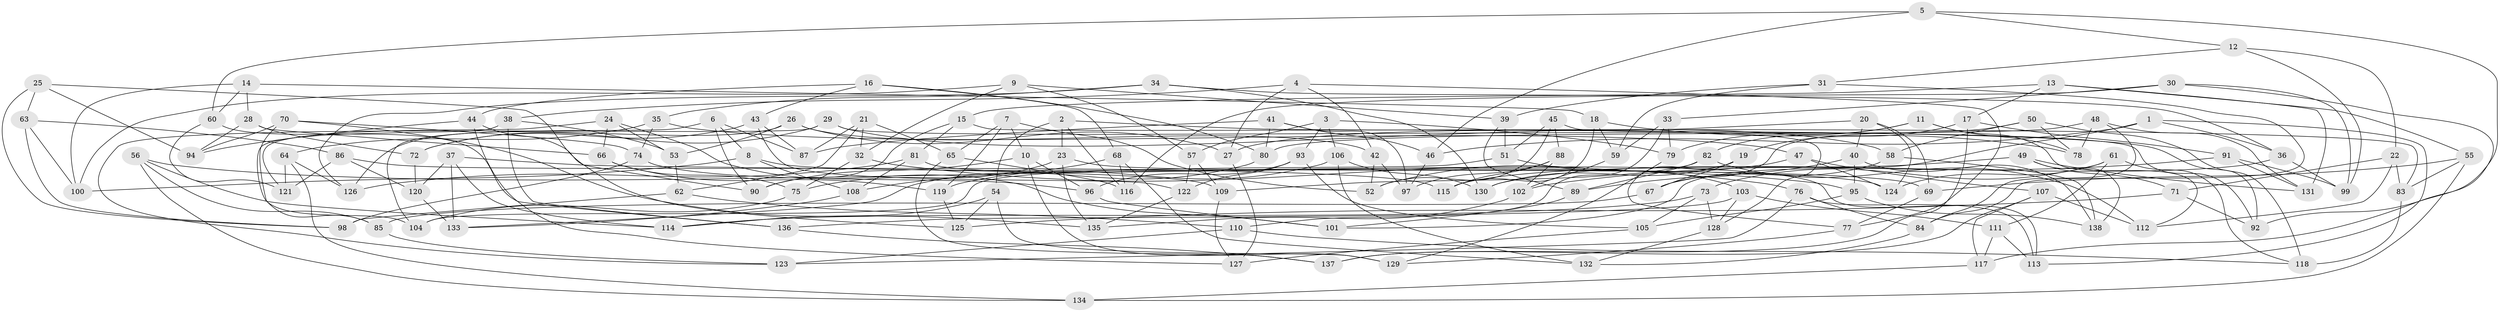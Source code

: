 // coarse degree distribution, {10: 0.061855670103092786, 4: 0.845360824742268, 12: 0.010309278350515464, 9: 0.010309278350515464, 11: 0.020618556701030927, 7: 0.010309278350515464, 3: 0.041237113402061855}
// Generated by graph-tools (version 1.1) at 2025/53/03/04/25 22:53:41]
// undirected, 138 vertices, 276 edges
graph export_dot {
  node [color=gray90,style=filled];
  1;
  2;
  3;
  4;
  5;
  6;
  7;
  8;
  9;
  10;
  11;
  12;
  13;
  14;
  15;
  16;
  17;
  18;
  19;
  20;
  21;
  22;
  23;
  24;
  25;
  26;
  27;
  28;
  29;
  30;
  31;
  32;
  33;
  34;
  35;
  36;
  37;
  38;
  39;
  40;
  41;
  42;
  43;
  44;
  45;
  46;
  47;
  48;
  49;
  50;
  51;
  52;
  53;
  54;
  55;
  56;
  57;
  58;
  59;
  60;
  61;
  62;
  63;
  64;
  65;
  66;
  67;
  68;
  69;
  70;
  71;
  72;
  73;
  74;
  75;
  76;
  77;
  78;
  79;
  80;
  81;
  82;
  83;
  84;
  85;
  86;
  87;
  88;
  89;
  90;
  91;
  92;
  93;
  94;
  95;
  96;
  97;
  98;
  99;
  100;
  101;
  102;
  103;
  104;
  105;
  106;
  107;
  108;
  109;
  110;
  111;
  112;
  113;
  114;
  115;
  116;
  117;
  118;
  119;
  120;
  121;
  122;
  123;
  124;
  125;
  126;
  127;
  128;
  129;
  130;
  131;
  132;
  133;
  134;
  135;
  136;
  137;
  138;
  1 -- 101;
  1 -- 46;
  1 -- 36;
  1 -- 113;
  2 -- 92;
  2 -- 54;
  2 -- 116;
  2 -- 23;
  3 -- 93;
  3 -- 79;
  3 -- 106;
  3 -- 57;
  4 -- 77;
  4 -- 27;
  4 -- 42;
  4 -- 38;
  5 -- 46;
  5 -- 12;
  5 -- 60;
  5 -- 92;
  6 -- 104;
  6 -- 90;
  6 -- 8;
  6 -- 87;
  7 -- 52;
  7 -- 10;
  7 -- 119;
  7 -- 65;
  8 -- 100;
  8 -- 108;
  8 -- 124;
  9 -- 39;
  9 -- 32;
  9 -- 57;
  9 -- 100;
  10 -- 96;
  10 -- 90;
  10 -- 129;
  11 -- 79;
  11 -- 82;
  11 -- 112;
  11 -- 78;
  12 -- 22;
  12 -- 31;
  12 -- 99;
  13 -- 131;
  13 -- 55;
  13 -- 15;
  13 -- 17;
  14 -- 28;
  14 -- 18;
  14 -- 100;
  14 -- 60;
  15 -- 83;
  15 -- 90;
  15 -- 81;
  16 -- 43;
  16 -- 68;
  16 -- 44;
  16 -- 80;
  17 -- 91;
  17 -- 19;
  17 -- 137;
  18 -- 115;
  18 -- 59;
  18 -- 78;
  19 -- 67;
  19 -- 130;
  19 -- 77;
  20 -- 69;
  20 -- 40;
  20 -- 27;
  20 -- 124;
  21 -- 32;
  21 -- 87;
  21 -- 62;
  21 -- 65;
  22 -- 83;
  22 -- 112;
  22 -- 71;
  23 -- 135;
  23 -- 69;
  23 -- 75;
  24 -- 121;
  24 -- 101;
  24 -- 53;
  24 -- 66;
  25 -- 125;
  25 -- 94;
  25 -- 98;
  25 -- 63;
  26 -- 42;
  26 -- 27;
  26 -- 126;
  26 -- 53;
  27 -- 127;
  28 -- 66;
  28 -- 94;
  28 -- 72;
  29 -- 92;
  29 -- 123;
  29 -- 58;
  29 -- 72;
  30 -- 99;
  30 -- 117;
  30 -- 116;
  30 -- 33;
  31 -- 59;
  31 -- 39;
  31 -- 84;
  32 -- 75;
  32 -- 76;
  33 -- 79;
  33 -- 59;
  33 -- 110;
  34 -- 36;
  34 -- 35;
  34 -- 130;
  34 -- 126;
  35 -- 64;
  35 -- 74;
  35 -- 47;
  36 -- 99;
  36 -- 130;
  37 -- 133;
  37 -- 120;
  37 -- 109;
  37 -- 114;
  38 -- 85;
  38 -- 53;
  38 -- 136;
  39 -- 89;
  39 -- 51;
  40 -- 138;
  40 -- 89;
  40 -- 95;
  41 -- 97;
  41 -- 46;
  41 -- 80;
  41 -- 87;
  42 -- 97;
  42 -- 52;
  43 -- 72;
  43 -- 87;
  43 -- 122;
  44 -- 90;
  44 -- 94;
  44 -- 127;
  45 -- 88;
  45 -- 51;
  45 -- 52;
  45 -- 128;
  46 -- 97;
  47 -- 124;
  47 -- 52;
  47 -- 107;
  48 -- 78;
  48 -- 131;
  48 -- 84;
  48 -- 80;
  49 -- 131;
  49 -- 115;
  49 -- 138;
  49 -- 71;
  50 -- 78;
  50 -- 58;
  50 -- 118;
  50 -- 67;
  51 -- 103;
  51 -- 104;
  53 -- 62;
  54 -- 129;
  54 -- 114;
  54 -- 125;
  55 -- 83;
  55 -- 134;
  55 -- 69;
  56 -- 95;
  56 -- 134;
  56 -- 114;
  56 -- 85;
  57 -- 109;
  57 -- 122;
  58 -- 67;
  58 -- 138;
  59 -- 102;
  60 -- 121;
  60 -- 136;
  61 -- 124;
  61 -- 111;
  61 -- 118;
  61 -- 73;
  62 -- 110;
  62 -- 98;
  63 -- 98;
  63 -- 86;
  63 -- 100;
  64 -- 121;
  64 -- 134;
  64 -- 126;
  65 -- 137;
  65 -- 116;
  66 -- 119;
  66 -- 75;
  67 -- 85;
  68 -- 108;
  68 -- 132;
  68 -- 116;
  69 -- 77;
  70 -- 135;
  70 -- 94;
  70 -- 104;
  70 -- 74;
  71 -- 125;
  71 -- 92;
  72 -- 120;
  73 -- 128;
  73 -- 114;
  73 -- 105;
  74 -- 96;
  74 -- 98;
  75 -- 104;
  76 -- 123;
  76 -- 84;
  76 -- 113;
  77 -- 129;
  79 -- 129;
  80 -- 133;
  81 -- 113;
  81 -- 108;
  81 -- 126;
  82 -- 112;
  82 -- 89;
  82 -- 109;
  83 -- 118;
  84 -- 132;
  85 -- 123;
  86 -- 120;
  86 -- 121;
  86 -- 115;
  88 -- 97;
  88 -- 102;
  88 -- 115;
  89 -- 101;
  91 -- 99;
  91 -- 131;
  91 -- 102;
  93 -- 122;
  93 -- 96;
  93 -- 105;
  95 -- 138;
  95 -- 105;
  96 -- 101;
  102 -- 135;
  103 -- 136;
  103 -- 128;
  103 -- 111;
  105 -- 127;
  106 -- 119;
  106 -- 130;
  106 -- 132;
  107 -- 112;
  107 -- 137;
  107 -- 117;
  108 -- 133;
  109 -- 127;
  110 -- 123;
  110 -- 118;
  111 -- 113;
  111 -- 117;
  117 -- 134;
  119 -- 125;
  120 -- 133;
  122 -- 135;
  128 -- 132;
  136 -- 137;
}

